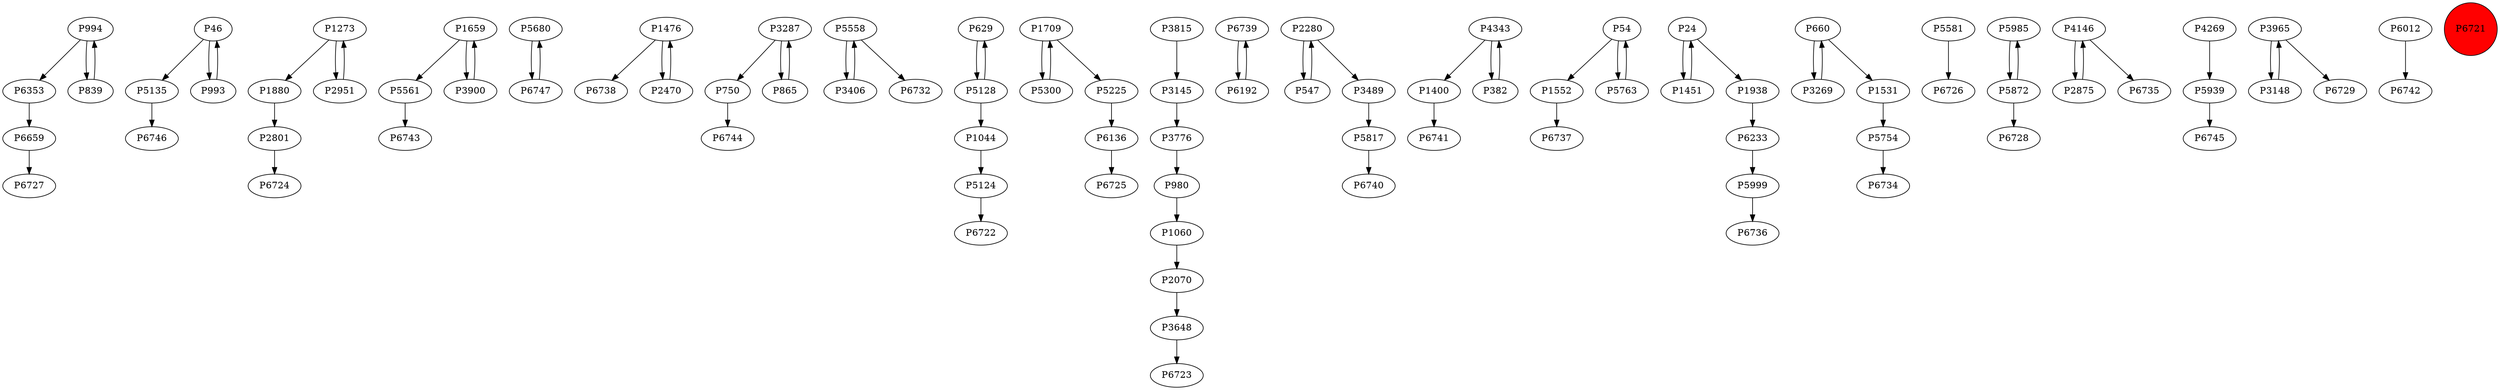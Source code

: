 digraph {
	P994 -> P6353
	P46 -> P5135
	P2801 -> P6724
	P994 -> P839
	P5561 -> P6743
	P5680 -> P6747
	P1476 -> P6738
	P6659 -> P6727
	P3287 -> P750
	P5558 -> P3406
	P629 -> P5128
	P1709 -> P5300
	P3815 -> P3145
	P6739 -> P6192
	P2280 -> P547
	P4343 -> P1400
	P1400 -> P6741
	P1060 -> P2070
	P6353 -> P6659
	P54 -> P1552
	P839 -> P994
	P5763 -> P54
	P3145 -> P3776
	P24 -> P1451
	P660 -> P3269
	P5225 -> P6136
	P6136 -> P6725
	P6233 -> P5999
	P1659 -> P3900
	P5558 -> P6732
	P24 -> P1938
	P3900 -> P1659
	P750 -> P6744
	P5581 -> P6726
	P865 -> P3287
	P1709 -> P5225
	P5985 -> P5872
	P1273 -> P1880
	P660 -> P1531
	P4146 -> P2875
	P2470 -> P1476
	P5939 -> P6745
	P1938 -> P6233
	P993 -> P46
	P5128 -> P1044
	P46 -> P993
	P3965 -> P3148
	P5872 -> P6728
	P3406 -> P5558
	P6192 -> P6739
	P1273 -> P2951
	P5754 -> P6734
	P2070 -> P3648
	P1476 -> P2470
	P6747 -> P5680
	P1451 -> P24
	P4269 -> P5939
	P3776 -> P980
	P6012 -> P6742
	P980 -> P1060
	P3269 -> P660
	P5128 -> P629
	P2280 -> P3489
	P3648 -> P6723
	P4343 -> P382
	P54 -> P5763
	P3489 -> P5817
	P1659 -> P5561
	P3148 -> P3965
	P2951 -> P1273
	P5135 -> P6746
	P1044 -> P5124
	P1552 -> P6737
	P5300 -> P1709
	P5999 -> P6736
	P547 -> P2280
	P1880 -> P2801
	P1531 -> P5754
	P3965 -> P6729
	P382 -> P4343
	P3287 -> P865
	P4146 -> P6735
	P5872 -> P5985
	P5124 -> P6722
	P5817 -> P6740
	P2875 -> P4146
	P6721 [shape=circle]
	P6721 [style=filled]
	P6721 [fillcolor=red]
}
